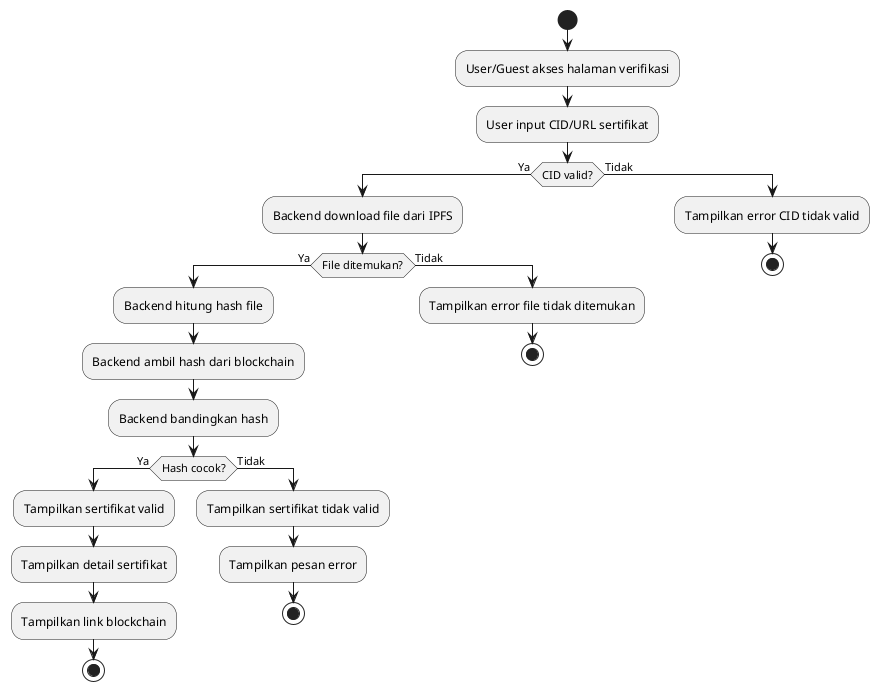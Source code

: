 @startuml
start
:User/Guest akses halaman verifikasi;
:User input CID/URL sertifikat;
if (CID valid?) then (Ya)
  :Backend download file dari IPFS;
  if (File ditemukan?) then (Ya)
    :Backend hitung hash file;
    :Backend ambil hash dari blockchain;
    :Backend bandingkan hash;
    if (Hash cocok?) then (Ya)
      :Tampilkan sertifikat valid;
      :Tampilkan detail sertifikat;
      :Tampilkan link blockchain;
      stop
    else (Tidak)
      :Tampilkan sertifikat tidak valid;
      :Tampilkan pesan error;
      stop
    endif
  else (Tidak)
    :Tampilkan error file tidak ditemukan;
    stop
  endif
else (Tidak)
  :Tampilkan error CID tidak valid;
  stop
endif
@enduml 